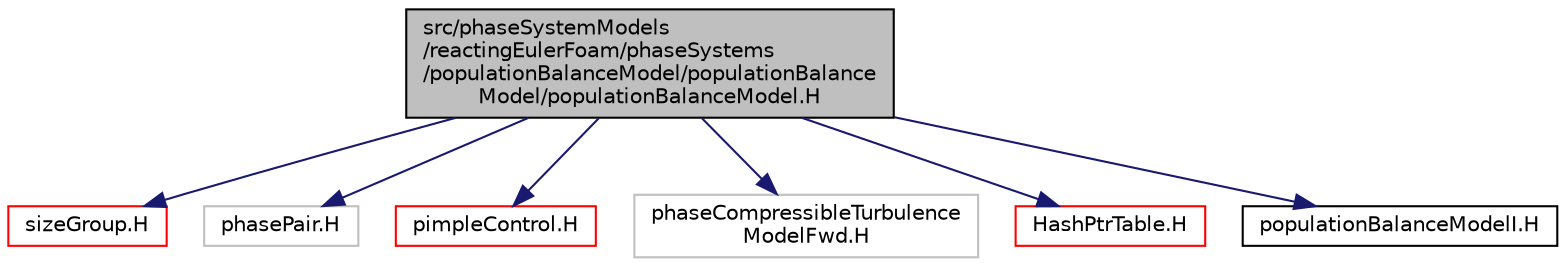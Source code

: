 digraph "src/phaseSystemModels/reactingEulerFoam/phaseSystems/populationBalanceModel/populationBalanceModel/populationBalanceModel.H"
{
  bgcolor="transparent";
  edge [fontname="Helvetica",fontsize="10",labelfontname="Helvetica",labelfontsize="10"];
  node [fontname="Helvetica",fontsize="10",shape=record];
  Node1 [label="src/phaseSystemModels\l/reactingEulerFoam/phaseSystems\l/populationBalanceModel/populationBalance\lModel/populationBalanceModel.H",height=0.2,width=0.4,color="black", fillcolor="grey75", style="filled" fontcolor="black"];
  Node1 -> Node2 [color="midnightblue",fontsize="10",style="solid",fontname="Helvetica"];
  Node2 [label="sizeGroup.H",height=0.2,width=0.4,color="red",URL="$sizeGroup_8H.html"];
  Node1 -> Node3 [color="midnightblue",fontsize="10",style="solid",fontname="Helvetica"];
  Node3 [label="phasePair.H",height=0.2,width=0.4,color="grey75"];
  Node1 -> Node4 [color="midnightblue",fontsize="10",style="solid",fontname="Helvetica"];
  Node4 [label="pimpleControl.H",height=0.2,width=0.4,color="red",URL="$pimpleControl_8H.html"];
  Node1 -> Node5 [color="midnightblue",fontsize="10",style="solid",fontname="Helvetica"];
  Node5 [label="phaseCompressibleTurbulence\lModelFwd.H",height=0.2,width=0.4,color="grey75"];
  Node1 -> Node6 [color="midnightblue",fontsize="10",style="solid",fontname="Helvetica"];
  Node6 [label="HashPtrTable.H",height=0.2,width=0.4,color="red",URL="$HashPtrTable_8H.html"];
  Node1 -> Node7 [color="midnightblue",fontsize="10",style="solid",fontname="Helvetica"];
  Node7 [label="populationBalanceModelI.H",height=0.2,width=0.4,color="black",URL="$populationBalanceModelI_8H.html"];
}
